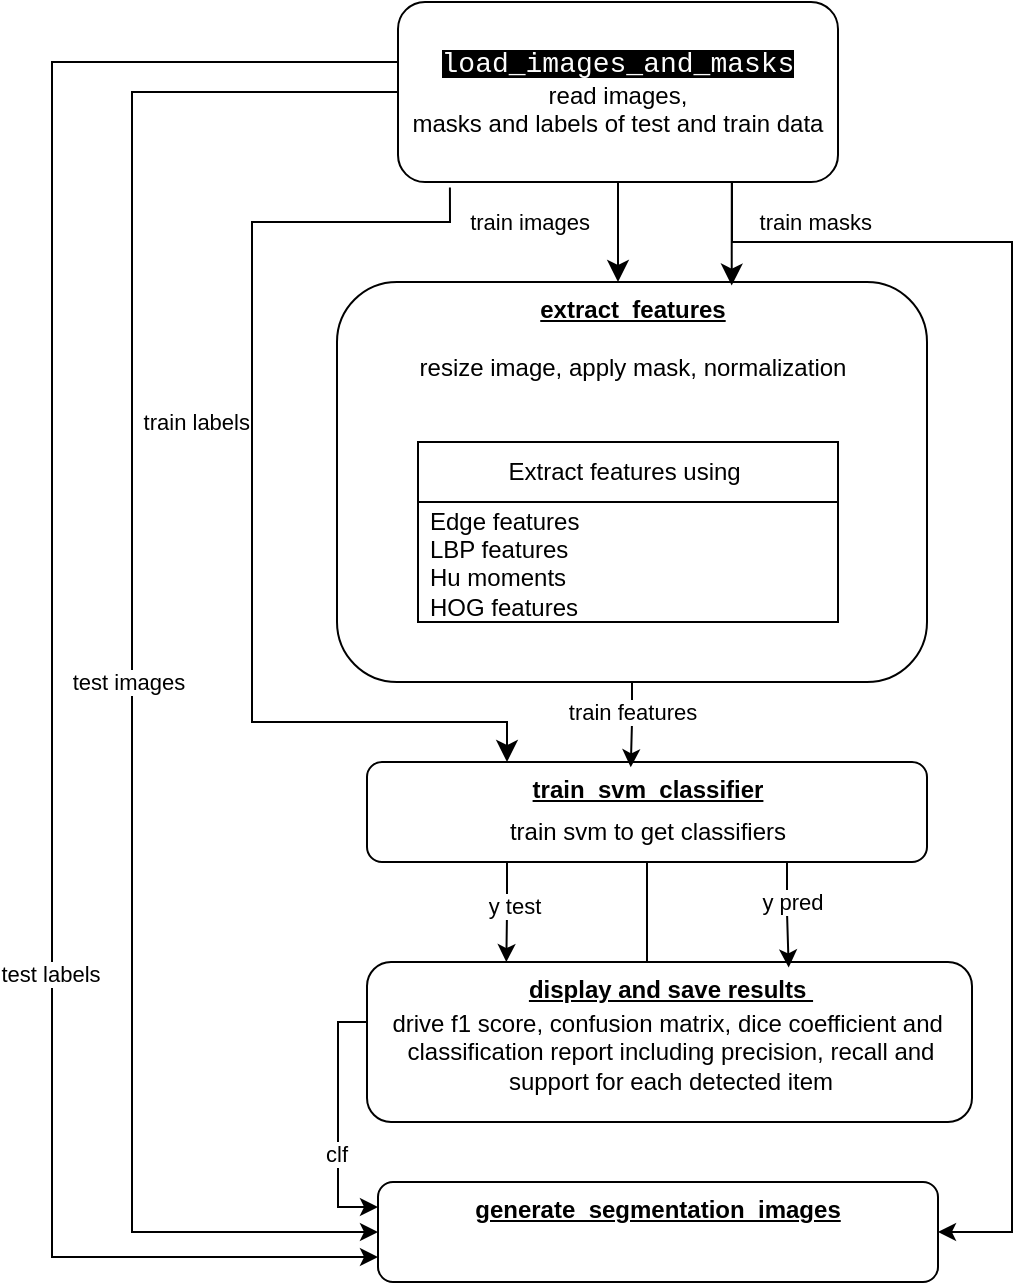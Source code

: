 <mxfile version="24.5.5" type="device">
  <diagram id="C5RBs43oDa-KdzZeNtuy" name="Page-1">
    <mxGraphModel dx="1112" dy="510" grid="1" gridSize="10" guides="1" tooltips="1" connect="1" arrows="1" fold="1" page="1" pageScale="1" pageWidth="827" pageHeight="1169" math="0" shadow="0">
      <root>
        <mxCell id="WIyWlLk6GJQsqaUBKTNV-0" />
        <mxCell id="WIyWlLk6GJQsqaUBKTNV-1" parent="WIyWlLk6GJQsqaUBKTNV-0" />
        <mxCell id="WIyWlLk6GJQsqaUBKTNV-2" value="&amp;nbsp;train images" style="rounded=0;html=1;jettySize=auto;orthogonalLoop=1;fontSize=11;endArrow=classic;endFill=1;endSize=8;strokeWidth=1;shadow=0;labelBackgroundColor=none;edgeStyle=orthogonalEdgeStyle;align=right;" parent="WIyWlLk6GJQsqaUBKTNV-1" source="WIyWlLk6GJQsqaUBKTNV-3" edge="1">
          <mxGeometry x="-0.208" y="-13" relative="1" as="geometry">
            <mxPoint x="483" y="150" as="targetPoint" />
            <mxPoint as="offset" />
          </mxGeometry>
        </mxCell>
        <mxCell id="VLGEaiRSpSwIty1wgmKW-114" style="edgeStyle=orthogonalEdgeStyle;rounded=0;orthogonalLoop=1;jettySize=auto;html=1;entryX=1;entryY=0.5;entryDx=0;entryDy=0;" edge="1" parent="WIyWlLk6GJQsqaUBKTNV-1" source="WIyWlLk6GJQsqaUBKTNV-3" target="VLGEaiRSpSwIty1wgmKW-110">
          <mxGeometry relative="1" as="geometry">
            <Array as="points">
              <mxPoint x="540" y="130" />
              <mxPoint x="680" y="130" />
              <mxPoint x="680" y="625" />
            </Array>
          </mxGeometry>
        </mxCell>
        <mxCell id="VLGEaiRSpSwIty1wgmKW-117" style="edgeStyle=orthogonalEdgeStyle;rounded=0;orthogonalLoop=1;jettySize=auto;html=1;entryX=0;entryY=0.75;entryDx=0;entryDy=0;" edge="1" parent="WIyWlLk6GJQsqaUBKTNV-1" source="WIyWlLk6GJQsqaUBKTNV-3" target="VLGEaiRSpSwIty1wgmKW-110">
          <mxGeometry relative="1" as="geometry">
            <Array as="points">
              <mxPoint x="200" y="40" />
              <mxPoint x="200" y="638" />
            </Array>
          </mxGeometry>
        </mxCell>
        <mxCell id="VLGEaiRSpSwIty1wgmKW-118" value="test labels" style="edgeLabel;html=1;align=center;verticalAlign=middle;resizable=0;points=[];" vertex="1" connectable="0" parent="VLGEaiRSpSwIty1wgmKW-117">
          <mxGeometry x="0.347" y="-1" relative="1" as="geometry">
            <mxPoint as="offset" />
          </mxGeometry>
        </mxCell>
        <mxCell id="WIyWlLk6GJQsqaUBKTNV-3" value="&lt;font style=&quot;background-color: rgb(0, 0, 0);&quot; color=&quot;#fcfcfc&quot;&gt;&lt;font style=&quot;&quot; face=&quot;Consolas, Courier New, monospace&quot;&gt;&lt;span style=&quot;font-size: 14px; white-space: pre;&quot;&gt;load_images_and_masks&lt;/span&gt;&lt;/font&gt;&lt;br&gt;&lt;/font&gt;&lt;div&gt;read images,&lt;div&gt;masks and labels of test and train data&lt;/div&gt;&lt;/div&gt;" style="rounded=1;whiteSpace=wrap;html=1;fontSize=12;glass=0;strokeWidth=1;shadow=0;" parent="WIyWlLk6GJQsqaUBKTNV-1" vertex="1">
          <mxGeometry x="373" y="10" width="220" height="90" as="geometry" />
        </mxCell>
        <mxCell id="VLGEaiRSpSwIty1wgmKW-87" value="&lt;b&gt;&lt;u&gt;extract_features&lt;/u&gt;&lt;/b&gt;&lt;div&gt;&lt;b&gt;&lt;u&gt;&lt;br&gt;&lt;/u&gt;&lt;/b&gt;&lt;/div&gt;&lt;div&gt;resize image, apply mask, normalization&lt;/div&gt;" style="rounded=1;whiteSpace=wrap;html=1;fontSize=12;glass=0;strokeWidth=1;shadow=0;verticalAlign=top;" vertex="1" parent="WIyWlLk6GJQsqaUBKTNV-1">
          <mxGeometry x="342.5" y="150" width="295" height="200" as="geometry" />
        </mxCell>
        <mxCell id="VLGEaiRSpSwIty1wgmKW-88" value="Extract features using&amp;nbsp;" style="swimlane;fontStyle=0;childLayout=stackLayout;horizontal=1;startSize=30;horizontalStack=0;resizeParent=1;resizeParentMax=0;resizeLast=0;collapsible=1;marginBottom=0;whiteSpace=wrap;html=1;" vertex="1" parent="WIyWlLk6GJQsqaUBKTNV-1">
          <mxGeometry x="383" y="230" width="210" height="90" as="geometry" />
        </mxCell>
        <mxCell id="VLGEaiRSpSwIty1wgmKW-89" value="Edge features&lt;br&gt;LBP features&lt;br&gt;Hu moments&lt;div&gt;HOG features&lt;/div&gt;" style="text;strokeColor=none;fillColor=none;align=left;verticalAlign=middle;spacingLeft=4;spacingRight=4;overflow=hidden;points=[[0,0.5],[1,0.5]];portConstraint=eastwest;rotatable=0;whiteSpace=wrap;html=1;" vertex="1" parent="VLGEaiRSpSwIty1wgmKW-88">
          <mxGeometry y="30" width="210" height="60" as="geometry" />
        </mxCell>
        <mxCell id="VLGEaiRSpSwIty1wgmKW-90" value="&amp;nbsp;train masks" style="rounded=0;html=1;jettySize=auto;orthogonalLoop=1;fontSize=11;endArrow=classic;endFill=1;endSize=8;strokeWidth=1;shadow=0;labelBackgroundColor=none;edgeStyle=orthogonalEdgeStyle;align=right;exitX=0.75;exitY=1;exitDx=0;exitDy=0;entryX=0.669;entryY=0.009;entryDx=0;entryDy=0;entryPerimeter=0;" edge="1" parent="WIyWlLk6GJQsqaUBKTNV-1" source="WIyWlLk6GJQsqaUBKTNV-3" target="VLGEaiRSpSwIty1wgmKW-87">
          <mxGeometry x="-0.199" y="71" relative="1" as="geometry">
            <mxPoint x="493" y="160" as="targetPoint" />
            <mxPoint as="offset" />
            <mxPoint x="493" y="110" as="sourcePoint" />
            <Array as="points">
              <mxPoint x="539" y="100" />
            </Array>
          </mxGeometry>
        </mxCell>
        <mxCell id="VLGEaiRSpSwIty1wgmKW-91" value="&amp;nbsp;train labels" style="rounded=0;html=1;jettySize=auto;orthogonalLoop=1;fontSize=11;endArrow=classic;endFill=1;endSize=8;strokeWidth=1;shadow=0;labelBackgroundColor=none;edgeStyle=orthogonalEdgeStyle;align=right;exitX=0.118;exitY=1.031;exitDx=0;exitDy=0;exitPerimeter=0;entryX=0.25;entryY=0;entryDx=0;entryDy=0;" edge="1" parent="WIyWlLk6GJQsqaUBKTNV-1" source="WIyWlLk6GJQsqaUBKTNV-3" target="VLGEaiRSpSwIty1wgmKW-92">
          <mxGeometry x="-0.158" relative="1" as="geometry">
            <mxPoint x="350" y="130" as="targetPoint" />
            <mxPoint as="offset" />
            <mxPoint x="493" y="110" as="sourcePoint" />
            <Array as="points">
              <mxPoint x="399" y="120" />
              <mxPoint x="300" y="120" />
              <mxPoint x="300" y="370" />
              <mxPoint x="428" y="370" />
            </Array>
          </mxGeometry>
        </mxCell>
        <mxCell id="VLGEaiRSpSwIty1wgmKW-92" value="&lt;b&gt;&lt;u&gt;train_svm_classifier&lt;/u&gt;&lt;/b&gt;" style="rounded=1;whiteSpace=wrap;html=1;fontSize=12;glass=0;strokeWidth=1;shadow=0;verticalAlign=top;" vertex="1" parent="WIyWlLk6GJQsqaUBKTNV-1">
          <mxGeometry x="357.5" y="390" width="280" height="50" as="geometry" />
        </mxCell>
        <mxCell id="VLGEaiRSpSwIty1wgmKW-96" style="edgeStyle=orthogonalEdgeStyle;rounded=0;orthogonalLoop=1;jettySize=auto;html=1;exitX=0.25;exitY=1;exitDx=0;exitDy=0;" edge="1" parent="WIyWlLk6GJQsqaUBKTNV-1" source="VLGEaiRSpSwIty1wgmKW-93">
          <mxGeometry relative="1" as="geometry">
            <mxPoint x="427.167" y="490.0" as="targetPoint" />
          </mxGeometry>
        </mxCell>
        <mxCell id="VLGEaiRSpSwIty1wgmKW-99" value="y test" style="edgeLabel;html=1;align=center;verticalAlign=middle;resizable=0;points=[];" vertex="1" connectable="0" parent="VLGEaiRSpSwIty1wgmKW-96">
          <mxGeometry x="-0.15" y="3" relative="1" as="geometry">
            <mxPoint as="offset" />
          </mxGeometry>
        </mxCell>
        <mxCell id="VLGEaiRSpSwIty1wgmKW-119" style="edgeStyle=orthogonalEdgeStyle;rounded=0;orthogonalLoop=1;jettySize=auto;html=1;entryX=0;entryY=0.25;entryDx=0;entryDy=0;" edge="1" parent="WIyWlLk6GJQsqaUBKTNV-1" source="VLGEaiRSpSwIty1wgmKW-93" target="VLGEaiRSpSwIty1wgmKW-110">
          <mxGeometry relative="1" as="geometry" />
        </mxCell>
        <mxCell id="VLGEaiRSpSwIty1wgmKW-120" value="clf" style="edgeLabel;html=1;align=center;verticalAlign=middle;resizable=0;points=[];" vertex="1" connectable="0" parent="VLGEaiRSpSwIty1wgmKW-119">
          <mxGeometry x="0.732" y="-1" relative="1" as="geometry">
            <mxPoint as="offset" />
          </mxGeometry>
        </mxCell>
        <mxCell id="VLGEaiRSpSwIty1wgmKW-93" value="train svm to get classifiers" style="text;html=1;strokeColor=none;fillColor=none;align=center;verticalAlign=middle;whiteSpace=wrap;rounded=0;fontSize=12;" vertex="1" parent="WIyWlLk6GJQsqaUBKTNV-1">
          <mxGeometry x="357.5" y="410" width="280" height="30" as="geometry" />
        </mxCell>
        <mxCell id="VLGEaiRSpSwIty1wgmKW-94" style="edgeStyle=orthogonalEdgeStyle;rounded=0;orthogonalLoop=1;jettySize=auto;html=1;entryX=0.471;entryY=0.053;entryDx=0;entryDy=0;entryPerimeter=0;" edge="1" parent="WIyWlLk6GJQsqaUBKTNV-1" source="VLGEaiRSpSwIty1wgmKW-87" target="VLGEaiRSpSwIty1wgmKW-92">
          <mxGeometry relative="1" as="geometry" />
        </mxCell>
        <mxCell id="VLGEaiRSpSwIty1wgmKW-95" value="train features" style="edgeLabel;html=1;align=center;verticalAlign=middle;resizable=0;points=[];" vertex="1" connectable="0" parent="VLGEaiRSpSwIty1wgmKW-94">
          <mxGeometry x="-0.322" relative="1" as="geometry">
            <mxPoint as="offset" />
          </mxGeometry>
        </mxCell>
        <mxCell id="VLGEaiRSpSwIty1wgmKW-97" value="&lt;b&gt;&lt;u&gt;display and save results&amp;nbsp;&lt;/u&gt;&lt;/b&gt;" style="rounded=1;whiteSpace=wrap;html=1;fontSize=12;glass=0;strokeWidth=1;shadow=0;verticalAlign=top;" vertex="1" parent="WIyWlLk6GJQsqaUBKTNV-1">
          <mxGeometry x="357.5" y="490" width="302.5" height="80" as="geometry" />
        </mxCell>
        <mxCell id="VLGEaiRSpSwIty1wgmKW-98" value="drive f1 score, confusion matrix, dice coefficient and&amp;nbsp; classification report including precision, recall and support for each detected item" style="text;html=1;strokeColor=none;fillColor=none;align=center;verticalAlign=middle;whiteSpace=wrap;rounded=0;fontSize=12;" vertex="1" parent="WIyWlLk6GJQsqaUBKTNV-1">
          <mxGeometry x="357.5" y="510" width="302.5" height="50" as="geometry" />
        </mxCell>
        <mxCell id="VLGEaiRSpSwIty1wgmKW-108" style="edgeStyle=orthogonalEdgeStyle;rounded=0;orthogonalLoop=1;jettySize=auto;html=1;exitX=0.75;exitY=1;exitDx=0;exitDy=0;entryX=0.697;entryY=0.034;entryDx=0;entryDy=0;entryPerimeter=0;" edge="1" parent="WIyWlLk6GJQsqaUBKTNV-1" source="VLGEaiRSpSwIty1wgmKW-93" target="VLGEaiRSpSwIty1wgmKW-97">
          <mxGeometry relative="1" as="geometry" />
        </mxCell>
        <mxCell id="VLGEaiRSpSwIty1wgmKW-109" value="y pred" style="edgeLabel;html=1;align=center;verticalAlign=middle;resizable=0;points=[];" vertex="1" connectable="0" parent="VLGEaiRSpSwIty1wgmKW-108">
          <mxGeometry x="0.078" y="1" relative="1" as="geometry">
            <mxPoint y="-8" as="offset" />
          </mxGeometry>
        </mxCell>
        <mxCell id="VLGEaiRSpSwIty1wgmKW-110" value="&lt;b&gt;&lt;u&gt;generate_segmentation_images&lt;/u&gt;&lt;/b&gt;" style="rounded=1;whiteSpace=wrap;html=1;fontSize=12;glass=0;strokeWidth=1;shadow=0;verticalAlign=top;" vertex="1" parent="WIyWlLk6GJQsqaUBKTNV-1">
          <mxGeometry x="363" y="600" width="280" height="50" as="geometry" />
        </mxCell>
        <mxCell id="VLGEaiRSpSwIty1wgmKW-112" style="edgeStyle=orthogonalEdgeStyle;rounded=0;orthogonalLoop=1;jettySize=auto;html=1;entryX=0;entryY=0.5;entryDx=0;entryDy=0;" edge="1" parent="WIyWlLk6GJQsqaUBKTNV-1" source="WIyWlLk6GJQsqaUBKTNV-3" target="VLGEaiRSpSwIty1wgmKW-110">
          <mxGeometry relative="1" as="geometry">
            <Array as="points">
              <mxPoint x="240" y="55" />
              <mxPoint x="240" y="625" />
              <mxPoint x="360" y="625" />
              <mxPoint x="360" y="625" />
            </Array>
          </mxGeometry>
        </mxCell>
        <mxCell id="VLGEaiRSpSwIty1wgmKW-113" value="test images" style="edgeLabel;html=1;align=center;verticalAlign=middle;resizable=0;points=[];" vertex="1" connectable="0" parent="VLGEaiRSpSwIty1wgmKW-112">
          <mxGeometry x="0.035" y="-2" relative="1" as="geometry">
            <mxPoint as="offset" />
          </mxGeometry>
        </mxCell>
      </root>
    </mxGraphModel>
  </diagram>
</mxfile>
